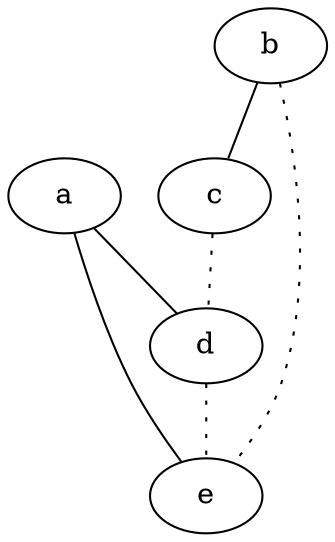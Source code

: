 graph {
a -- d;
a -- e;
b -- c;
b -- e [style=dotted];
c -- d [style=dotted];
d -- e [style=dotted];
}
